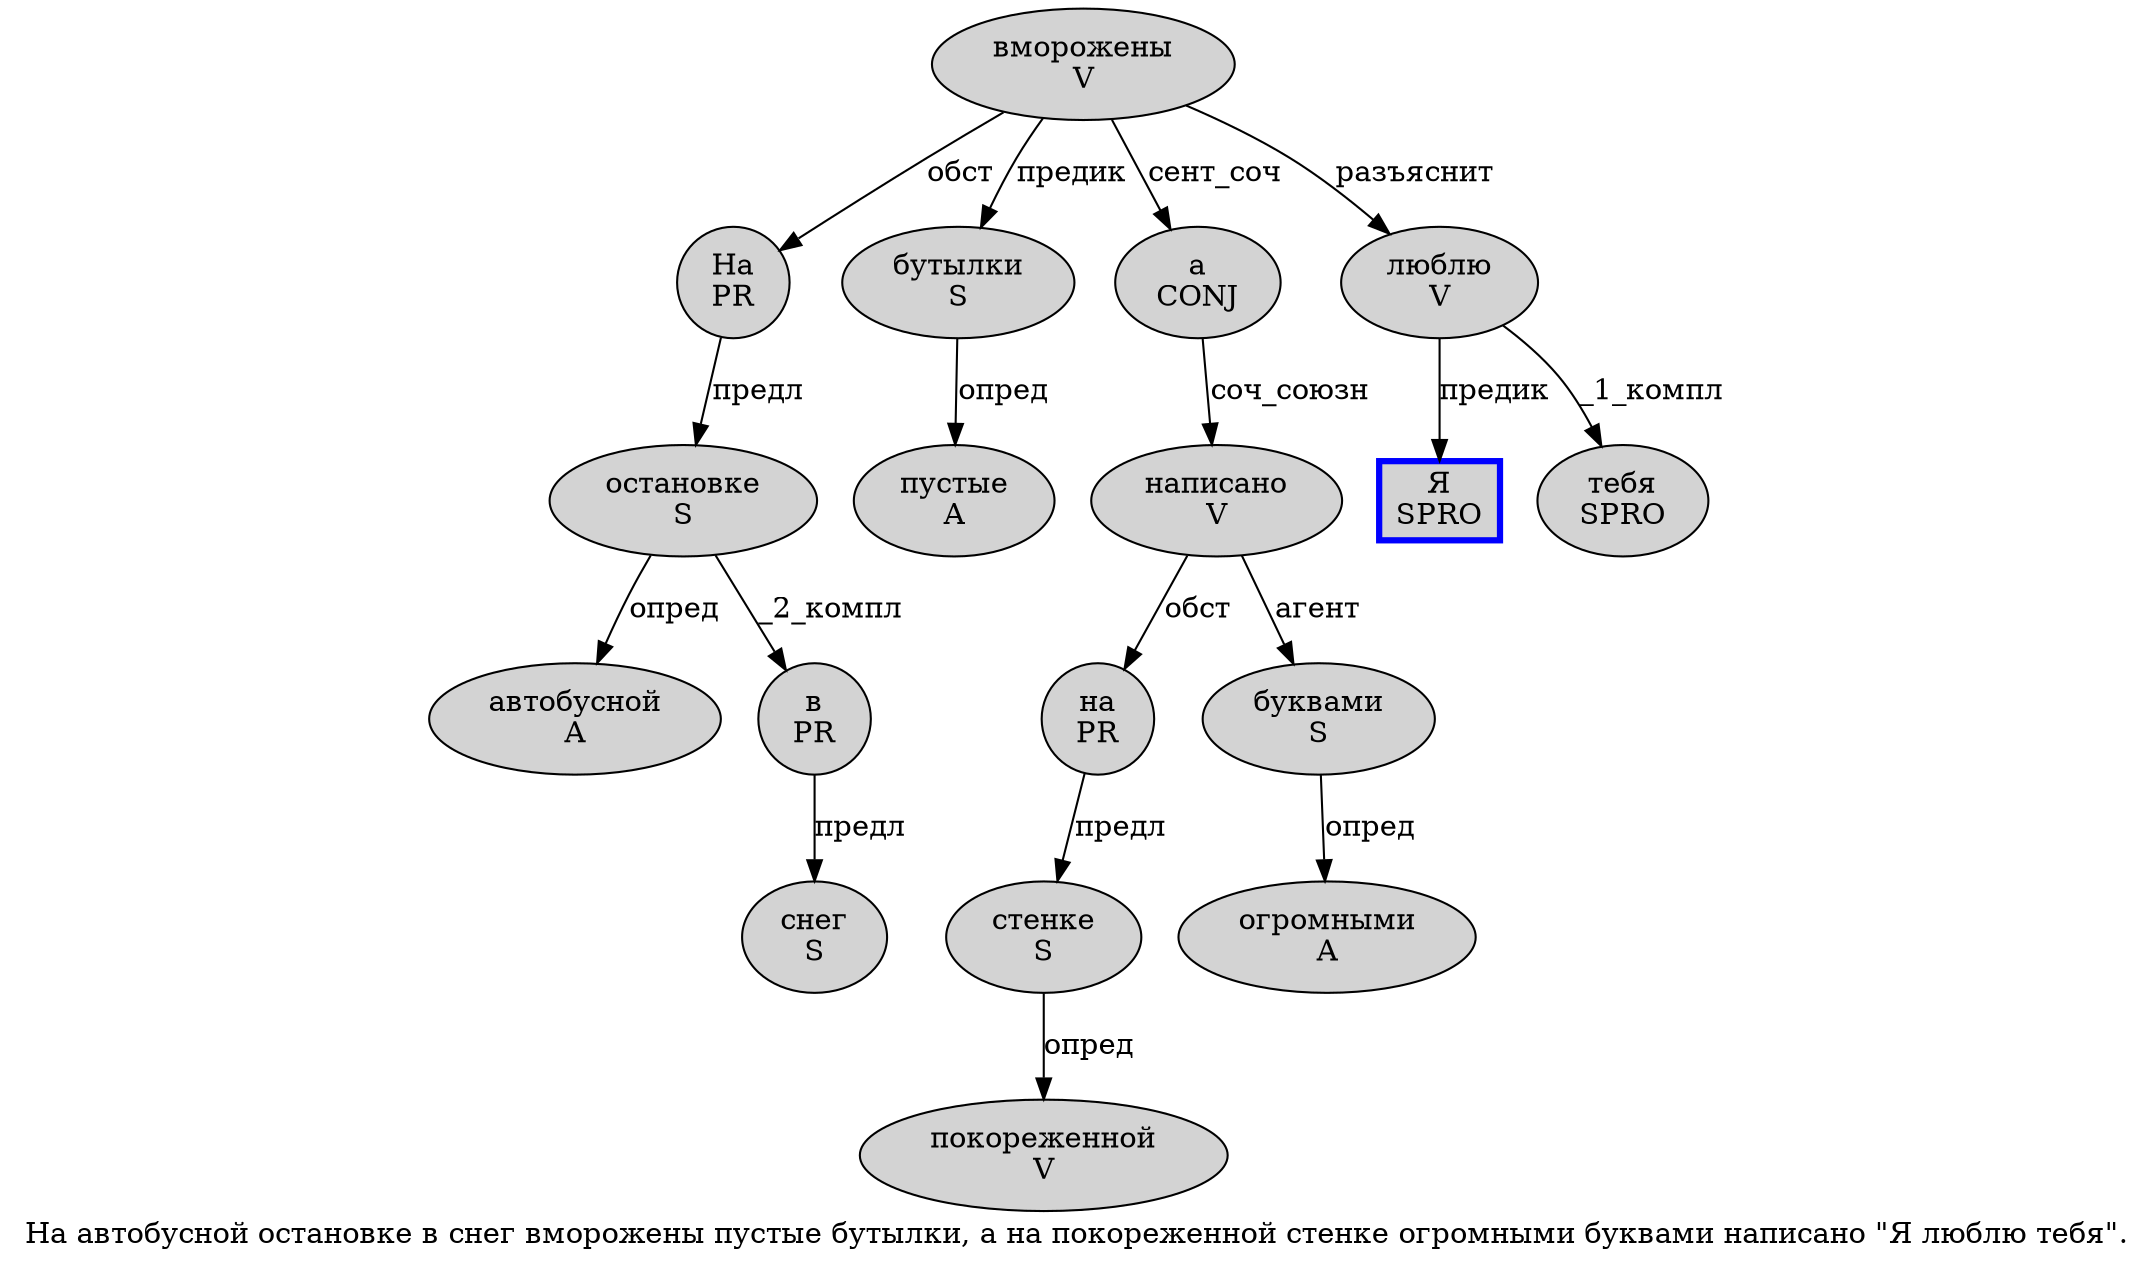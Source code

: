 digraph SENTENCE_853 {
	graph [label="На автобусной остановке в снег вморожены пустые бутылки, а на покореженной стенке огромными буквами написано \"Я люблю тебя\"."]
	node [style=filled]
		0 [label="На
PR" color="" fillcolor=lightgray penwidth=1 shape=ellipse]
		1 [label="автобусной
A" color="" fillcolor=lightgray penwidth=1 shape=ellipse]
		2 [label="остановке
S" color="" fillcolor=lightgray penwidth=1 shape=ellipse]
		3 [label="в
PR" color="" fillcolor=lightgray penwidth=1 shape=ellipse]
		4 [label="снег
S" color="" fillcolor=lightgray penwidth=1 shape=ellipse]
		5 [label="вморожены
V" color="" fillcolor=lightgray penwidth=1 shape=ellipse]
		6 [label="пустые
A" color="" fillcolor=lightgray penwidth=1 shape=ellipse]
		7 [label="бутылки
S" color="" fillcolor=lightgray penwidth=1 shape=ellipse]
		9 [label="а
CONJ" color="" fillcolor=lightgray penwidth=1 shape=ellipse]
		10 [label="на
PR" color="" fillcolor=lightgray penwidth=1 shape=ellipse]
		11 [label="покореженной
V" color="" fillcolor=lightgray penwidth=1 shape=ellipse]
		12 [label="стенке
S" color="" fillcolor=lightgray penwidth=1 shape=ellipse]
		13 [label="огромными
A" color="" fillcolor=lightgray penwidth=1 shape=ellipse]
		14 [label="буквами
S" color="" fillcolor=lightgray penwidth=1 shape=ellipse]
		15 [label="написано
V" color="" fillcolor=lightgray penwidth=1 shape=ellipse]
		17 [label="Я
SPRO" color=blue fillcolor=lightgray penwidth=3 shape=box]
		18 [label="люблю
V" color="" fillcolor=lightgray penwidth=1 shape=ellipse]
		19 [label="тебя
SPRO" color="" fillcolor=lightgray penwidth=1 shape=ellipse]
			2 -> 1 [label="опред"]
			2 -> 3 [label="_2_компл"]
			15 -> 10 [label="обст"]
			15 -> 14 [label="агент"]
			12 -> 11 [label="опред"]
			9 -> 15 [label="соч_союзн"]
			3 -> 4 [label="предл"]
			18 -> 17 [label="предик"]
			18 -> 19 [label="_1_компл"]
			10 -> 12 [label="предл"]
			7 -> 6 [label="опред"]
			14 -> 13 [label="опред"]
			5 -> 0 [label="обст"]
			5 -> 7 [label="предик"]
			5 -> 9 [label="сент_соч"]
			5 -> 18 [label="разъяснит"]
			0 -> 2 [label="предл"]
}